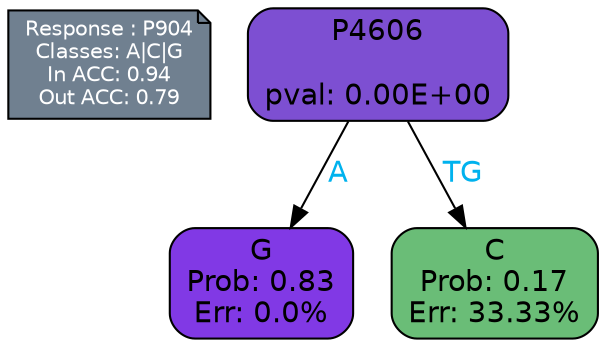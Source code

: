 digraph Tree {
node [shape=box, style="filled, rounded", color="black", fontname=helvetica] ;
graph [ranksep=equally, splines=polylines, bgcolor=transparent, dpi=600] ;
edge [fontname=helvetica] ;
LEGEND [label="Response : P904
Classes: A|C|G
In ACC: 0.94
Out ACC: 0.79
",shape=note,align=left,style=filled,fillcolor="slategray",fontcolor="white",fontsize=10];1 [label="P4606

pval: 0.00E+00", fillcolor="#7d4fd2"] ;
2 [label="G
Prob: 0.83
Err: 0.0%", fillcolor="#8139e5"] ;
3 [label="C
Prob: 0.17
Err: 33.33%", fillcolor="#6abd77"] ;
1 -> 2 [label="A",fontcolor=deepskyblue2] ;
1 -> 3 [label="TG",fontcolor=deepskyblue2] ;
{rank = same; 2;3;}{rank = same; LEGEND;1;}}